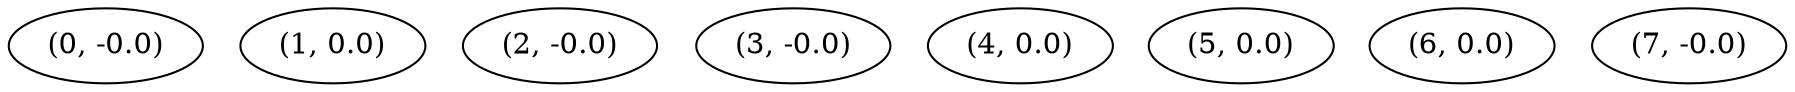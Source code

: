 digraph {
    0 [ label = "(0, -0.0)" ]
    1 [ label = "(1, 0.0)" ]
    2 [ label = "(2, -0.0)" ]
    3 [ label = "(3, -0.0)" ]
    4 [ label = "(4, 0.0)" ]
    5 [ label = "(5, 0.0)" ]
    6 [ label = "(6, 0.0)" ]
    7 [ label = "(7, -0.0)" ]
}

